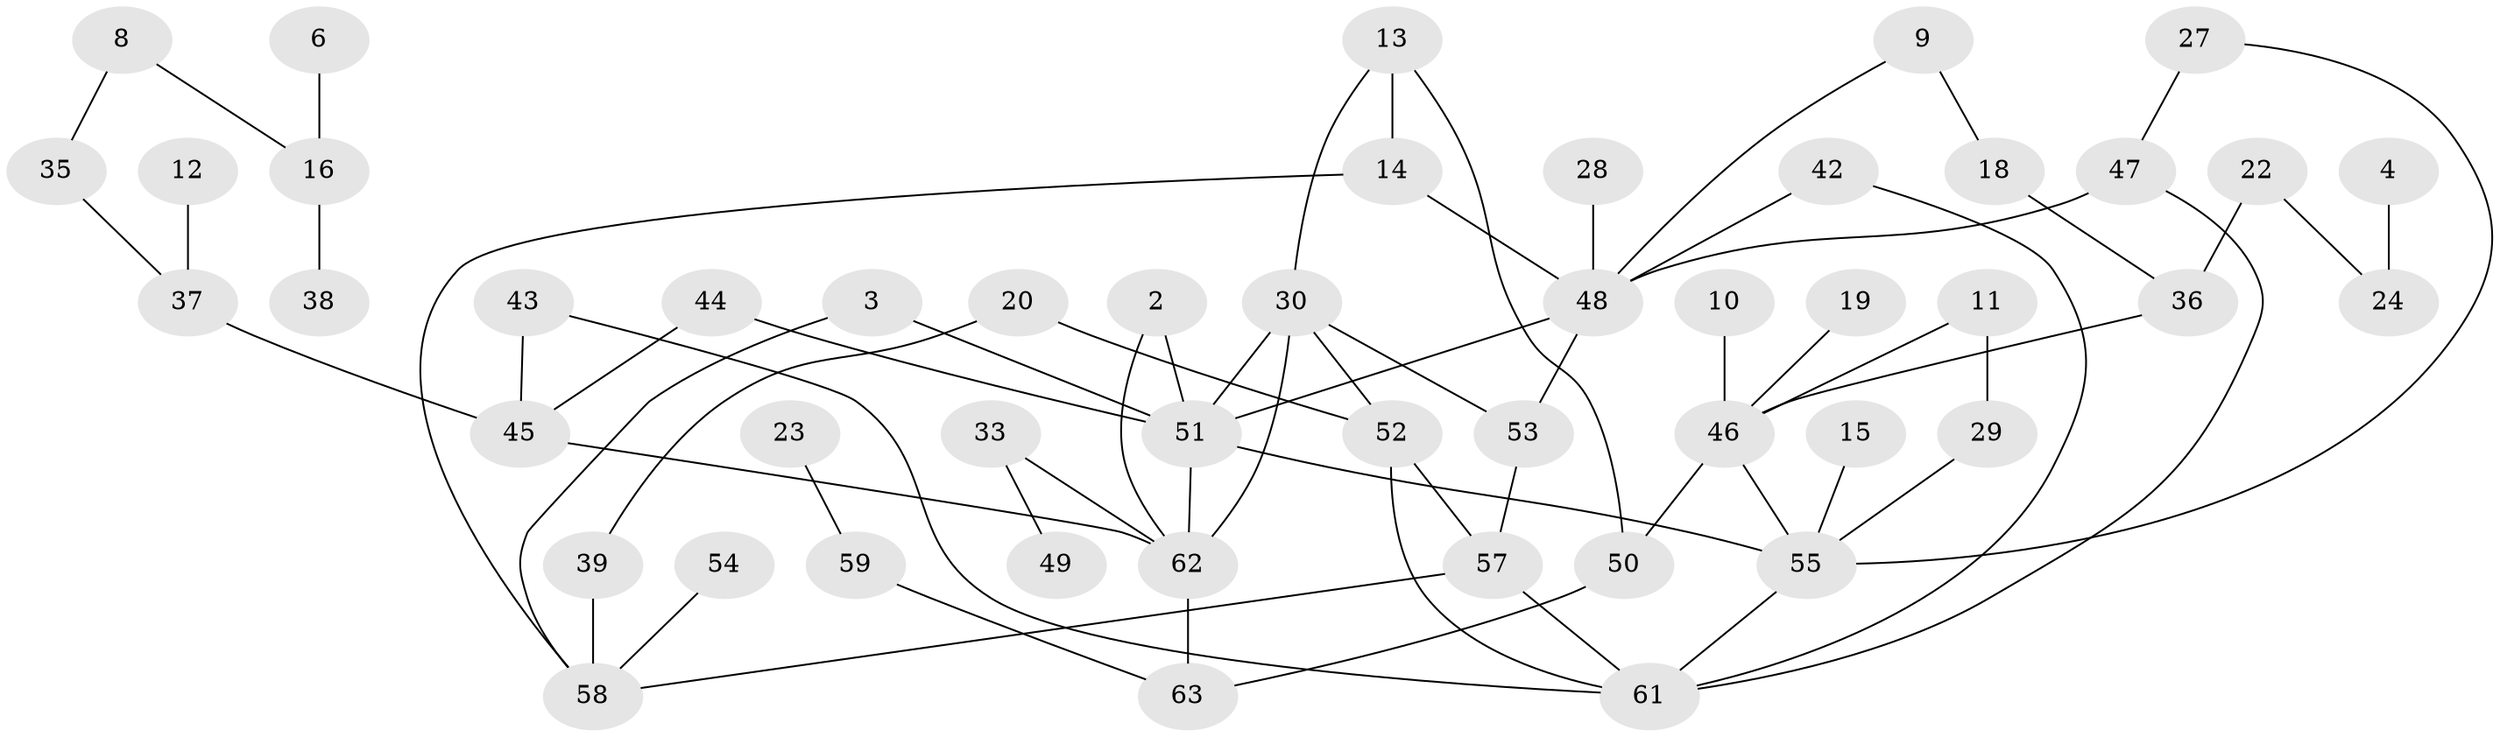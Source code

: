 // original degree distribution, {0: 0.104, 2: 0.336, 5: 0.048, 1: 0.24, 3: 0.176, 4: 0.096}
// Generated by graph-tools (version 1.1) at 2025/49/03/09/25 03:49:10]
// undirected, 49 vertices, 67 edges
graph export_dot {
graph [start="1"]
  node [color=gray90,style=filled];
  2;
  3;
  4;
  6;
  8;
  9;
  10;
  11;
  12;
  13;
  14;
  15;
  16;
  18;
  19;
  20;
  22;
  23;
  24;
  27;
  28;
  29;
  30;
  33;
  35;
  36;
  37;
  38;
  39;
  42;
  43;
  44;
  45;
  46;
  47;
  48;
  49;
  50;
  51;
  52;
  53;
  54;
  55;
  57;
  58;
  59;
  61;
  62;
  63;
  2 -- 51 [weight=1.0];
  2 -- 62 [weight=1.0];
  3 -- 51 [weight=1.0];
  3 -- 58 [weight=1.0];
  4 -- 24 [weight=1.0];
  6 -- 16 [weight=1.0];
  8 -- 16 [weight=1.0];
  8 -- 35 [weight=1.0];
  9 -- 18 [weight=1.0];
  9 -- 48 [weight=1.0];
  10 -- 46 [weight=1.0];
  11 -- 29 [weight=1.0];
  11 -- 46 [weight=1.0];
  12 -- 37 [weight=1.0];
  13 -- 14 [weight=1.0];
  13 -- 30 [weight=1.0];
  13 -- 50 [weight=1.0];
  14 -- 48 [weight=1.0];
  14 -- 58 [weight=1.0];
  15 -- 55 [weight=1.0];
  16 -- 38 [weight=1.0];
  18 -- 36 [weight=1.0];
  19 -- 46 [weight=1.0];
  20 -- 39 [weight=1.0];
  20 -- 52 [weight=1.0];
  22 -- 24 [weight=1.0];
  22 -- 36 [weight=1.0];
  23 -- 59 [weight=1.0];
  27 -- 47 [weight=1.0];
  27 -- 55 [weight=1.0];
  28 -- 48 [weight=1.0];
  29 -- 55 [weight=1.0];
  30 -- 51 [weight=1.0];
  30 -- 52 [weight=1.0];
  30 -- 53 [weight=1.0];
  30 -- 62 [weight=1.0];
  33 -- 49 [weight=1.0];
  33 -- 62 [weight=1.0];
  35 -- 37 [weight=1.0];
  36 -- 46 [weight=1.0];
  37 -- 45 [weight=1.0];
  39 -- 58 [weight=1.0];
  42 -- 48 [weight=1.0];
  42 -- 61 [weight=1.0];
  43 -- 45 [weight=1.0];
  43 -- 61 [weight=1.0];
  44 -- 45 [weight=1.0];
  44 -- 51 [weight=1.0];
  45 -- 62 [weight=1.0];
  46 -- 50 [weight=1.0];
  46 -- 55 [weight=1.0];
  47 -- 48 [weight=1.0];
  47 -- 61 [weight=1.0];
  48 -- 51 [weight=1.0];
  48 -- 53 [weight=1.0];
  50 -- 63 [weight=1.0];
  51 -- 55 [weight=1.0];
  51 -- 62 [weight=1.0];
  52 -- 57 [weight=1.0];
  52 -- 61 [weight=1.0];
  53 -- 57 [weight=1.0];
  54 -- 58 [weight=1.0];
  55 -- 61 [weight=1.0];
  57 -- 58 [weight=1.0];
  57 -- 61 [weight=1.0];
  59 -- 63 [weight=1.0];
  62 -- 63 [weight=1.0];
}
